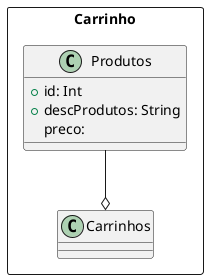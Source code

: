 @startuml carrinho
package Carrinho <<rectangle>> {

  ' Classes
  class Produtos {
    + id: Int
    + descProdutos: String
    preco: 
  }

  class Carrinhos {

  }

  ' Relacionamentos
  Produtos --o Carrinhos

}
@enduml